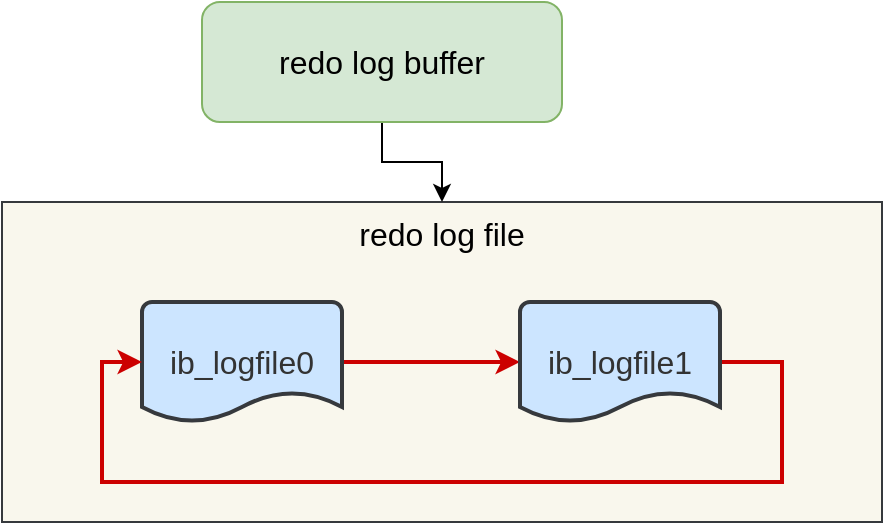 <mxfile version="20.0.1" type="github">
  <diagram id="SPF4bl__4cPRsVLuZ7SP" name="Page-1">
    <mxGraphModel dx="916" dy="772" grid="1" gridSize="10" guides="1" tooltips="1" connect="1" arrows="1" fold="1" page="1" pageScale="1" pageWidth="827" pageHeight="1169" math="0" shadow="0">
      <root>
        <mxCell id="0" />
        <mxCell id="1" parent="0" />
        <mxCell id="tFhsLO-X5YyHum3ezjBZ-6" value="redo log file" style="rounded=0;whiteSpace=wrap;html=1;fontSize=16;verticalAlign=top;fillColor=#f9f7ed;strokeColor=#36393d;" vertex="1" parent="1">
          <mxGeometry x="100" y="190" width="440" height="160" as="geometry" />
        </mxCell>
        <mxCell id="tFhsLO-X5YyHum3ezjBZ-8" style="edgeStyle=orthogonalEdgeStyle;rounded=0;orthogonalLoop=1;jettySize=auto;html=1;entryX=0.5;entryY=0;entryDx=0;entryDy=0;fontSize=16;" edge="1" parent="1" source="tFhsLO-X5YyHum3ezjBZ-5" target="tFhsLO-X5YyHum3ezjBZ-6">
          <mxGeometry relative="1" as="geometry" />
        </mxCell>
        <mxCell id="tFhsLO-X5YyHum3ezjBZ-5" value="redo log buffer" style="rounded=1;whiteSpace=wrap;html=1;fontSize=16;fillColor=#d5e8d4;strokeColor=#82b366;" vertex="1" parent="1">
          <mxGeometry x="200" y="90" width="180" height="60" as="geometry" />
        </mxCell>
        <mxCell id="tFhsLO-X5YyHum3ezjBZ-14" style="edgeStyle=orthogonalEdgeStyle;rounded=0;orthogonalLoop=1;jettySize=auto;html=1;fontSize=16;strokeWidth=2;strokeColor=#CC0000;" edge="1" parent="1" source="tFhsLO-X5YyHum3ezjBZ-10" target="tFhsLO-X5YyHum3ezjBZ-13">
          <mxGeometry relative="1" as="geometry" />
        </mxCell>
        <mxCell id="tFhsLO-X5YyHum3ezjBZ-10" value="&lt;span style=&quot;color: rgb(51, 51, 51);&quot;&gt;ib_logfile0&lt;/span&gt;" style="strokeWidth=2;html=1;shape=mxgraph.flowchart.document2;whiteSpace=wrap;size=0.25;fontSize=16;fillColor=#cce5ff;strokeColor=#36393d;" vertex="1" parent="1">
          <mxGeometry x="170" y="240" width="100" height="60" as="geometry" />
        </mxCell>
        <mxCell id="tFhsLO-X5YyHum3ezjBZ-15" style="edgeStyle=orthogonalEdgeStyle;rounded=0;orthogonalLoop=1;jettySize=auto;html=1;entryX=0;entryY=0.5;entryDx=0;entryDy=0;entryPerimeter=0;fontSize=16;strokeWidth=2;strokeColor=#CC0000;" edge="1" parent="1" source="tFhsLO-X5YyHum3ezjBZ-13" target="tFhsLO-X5YyHum3ezjBZ-10">
          <mxGeometry relative="1" as="geometry">
            <Array as="points">
              <mxPoint x="490" y="270" />
              <mxPoint x="490" y="330" />
              <mxPoint x="150" y="330" />
              <mxPoint x="150" y="270" />
            </Array>
          </mxGeometry>
        </mxCell>
        <mxCell id="tFhsLO-X5YyHum3ezjBZ-13" value="&lt;span style=&quot;color: rgb(51, 51, 51);&quot;&gt;ib_logfile1&lt;/span&gt;" style="strokeWidth=2;html=1;shape=mxgraph.flowchart.document2;whiteSpace=wrap;size=0.25;fontSize=16;fillColor=#cce5ff;strokeColor=#36393d;" vertex="1" parent="1">
          <mxGeometry x="359" y="240" width="100" height="60" as="geometry" />
        </mxCell>
      </root>
    </mxGraphModel>
  </diagram>
</mxfile>
